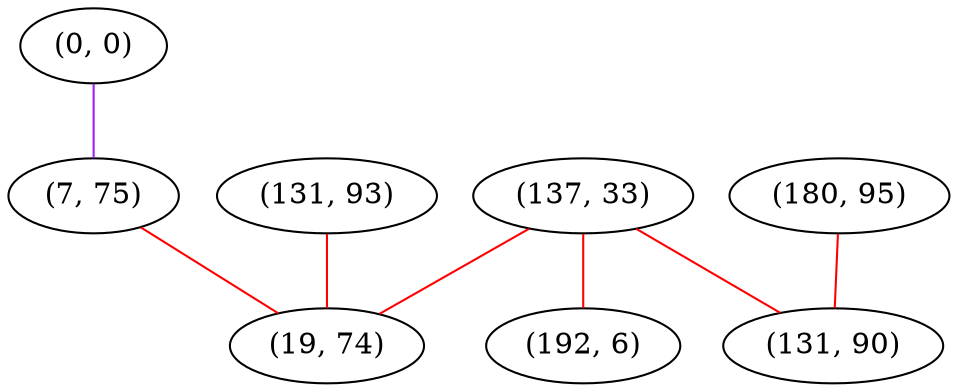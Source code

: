graph "" {
"(0, 0)";
"(137, 33)";
"(180, 95)";
"(192, 6)";
"(131, 93)";
"(7, 75)";
"(19, 74)";
"(131, 90)";
"(0, 0)" -- "(7, 75)"  [color=purple, key=0, weight=4];
"(137, 33)" -- "(192, 6)"  [color=red, key=0, weight=1];
"(137, 33)" -- "(19, 74)"  [color=red, key=0, weight=1];
"(137, 33)" -- "(131, 90)"  [color=red, key=0, weight=1];
"(180, 95)" -- "(131, 90)"  [color=red, key=0, weight=1];
"(131, 93)" -- "(19, 74)"  [color=red, key=0, weight=1];
"(7, 75)" -- "(19, 74)"  [color=red, key=0, weight=1];
}
